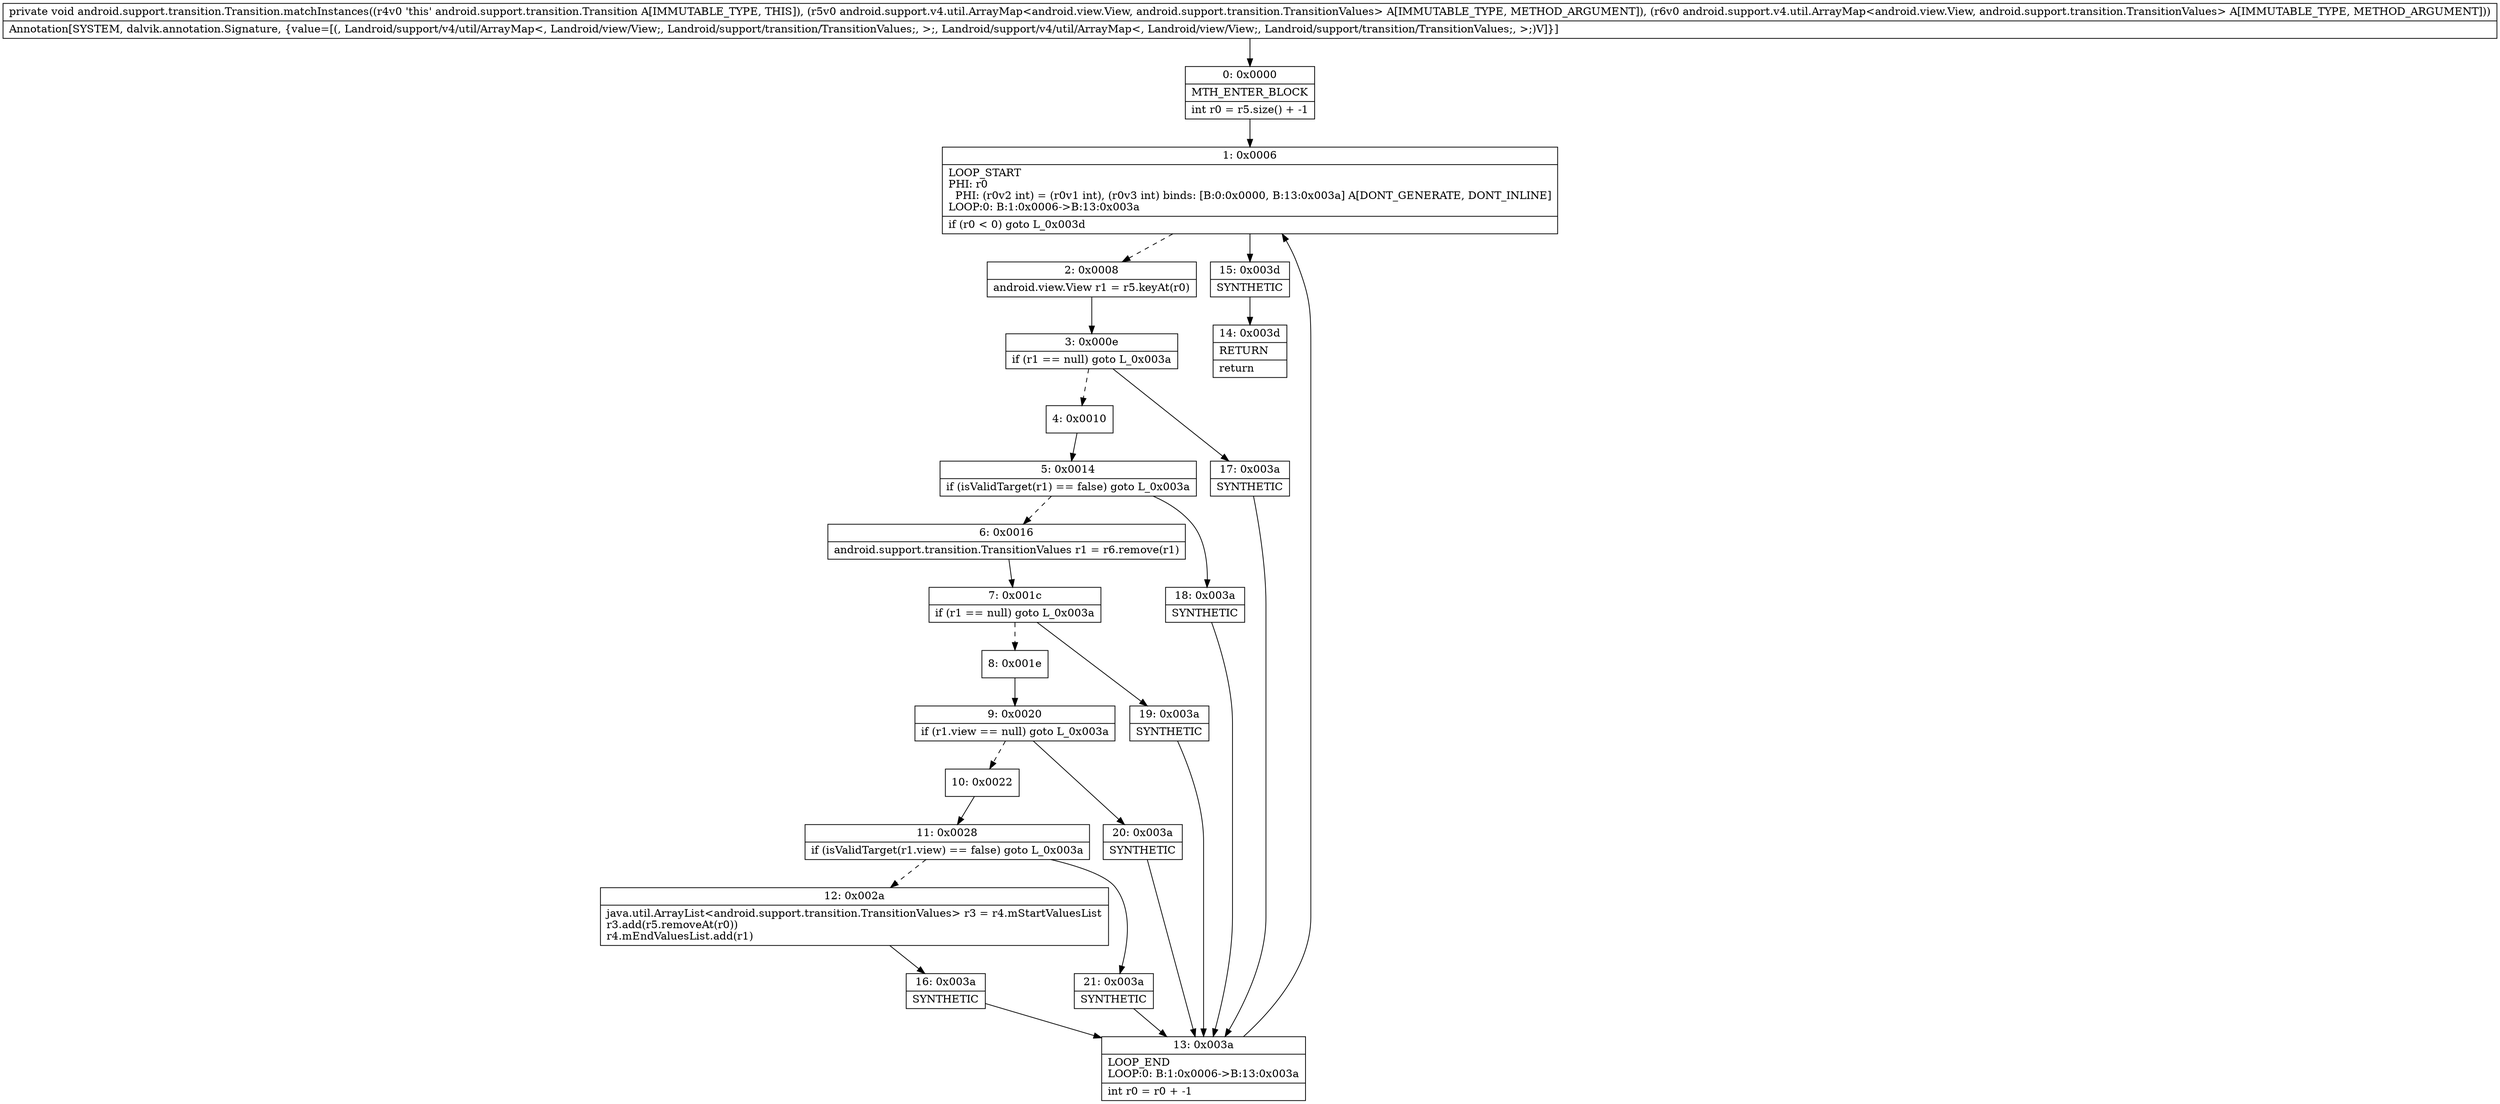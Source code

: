 digraph "CFG forandroid.support.transition.Transition.matchInstances(Landroid\/support\/v4\/util\/ArrayMap;Landroid\/support\/v4\/util\/ArrayMap;)V" {
Node_0 [shape=record,label="{0\:\ 0x0000|MTH_ENTER_BLOCK\l|int r0 = r5.size() + \-1\l}"];
Node_1 [shape=record,label="{1\:\ 0x0006|LOOP_START\lPHI: r0 \l  PHI: (r0v2 int) = (r0v1 int), (r0v3 int) binds: [B:0:0x0000, B:13:0x003a] A[DONT_GENERATE, DONT_INLINE]\lLOOP:0: B:1:0x0006\-\>B:13:0x003a\l|if (r0 \< 0) goto L_0x003d\l}"];
Node_2 [shape=record,label="{2\:\ 0x0008|android.view.View r1 = r5.keyAt(r0)\l}"];
Node_3 [shape=record,label="{3\:\ 0x000e|if (r1 == null) goto L_0x003a\l}"];
Node_4 [shape=record,label="{4\:\ 0x0010}"];
Node_5 [shape=record,label="{5\:\ 0x0014|if (isValidTarget(r1) == false) goto L_0x003a\l}"];
Node_6 [shape=record,label="{6\:\ 0x0016|android.support.transition.TransitionValues r1 = r6.remove(r1)\l}"];
Node_7 [shape=record,label="{7\:\ 0x001c|if (r1 == null) goto L_0x003a\l}"];
Node_8 [shape=record,label="{8\:\ 0x001e}"];
Node_9 [shape=record,label="{9\:\ 0x0020|if (r1.view == null) goto L_0x003a\l}"];
Node_10 [shape=record,label="{10\:\ 0x0022}"];
Node_11 [shape=record,label="{11\:\ 0x0028|if (isValidTarget(r1.view) == false) goto L_0x003a\l}"];
Node_12 [shape=record,label="{12\:\ 0x002a|java.util.ArrayList\<android.support.transition.TransitionValues\> r3 = r4.mStartValuesList\lr3.add(r5.removeAt(r0))\lr4.mEndValuesList.add(r1)\l}"];
Node_13 [shape=record,label="{13\:\ 0x003a|LOOP_END\lLOOP:0: B:1:0x0006\-\>B:13:0x003a\l|int r0 = r0 + \-1\l}"];
Node_14 [shape=record,label="{14\:\ 0x003d|RETURN\l|return\l}"];
Node_15 [shape=record,label="{15\:\ 0x003d|SYNTHETIC\l}"];
Node_16 [shape=record,label="{16\:\ 0x003a|SYNTHETIC\l}"];
Node_17 [shape=record,label="{17\:\ 0x003a|SYNTHETIC\l}"];
Node_18 [shape=record,label="{18\:\ 0x003a|SYNTHETIC\l}"];
Node_19 [shape=record,label="{19\:\ 0x003a|SYNTHETIC\l}"];
Node_20 [shape=record,label="{20\:\ 0x003a|SYNTHETIC\l}"];
Node_21 [shape=record,label="{21\:\ 0x003a|SYNTHETIC\l}"];
MethodNode[shape=record,label="{private void android.support.transition.Transition.matchInstances((r4v0 'this' android.support.transition.Transition A[IMMUTABLE_TYPE, THIS]), (r5v0 android.support.v4.util.ArrayMap\<android.view.View, android.support.transition.TransitionValues\> A[IMMUTABLE_TYPE, METHOD_ARGUMENT]), (r6v0 android.support.v4.util.ArrayMap\<android.view.View, android.support.transition.TransitionValues\> A[IMMUTABLE_TYPE, METHOD_ARGUMENT]))  | Annotation[SYSTEM, dalvik.annotation.Signature, \{value=[(, Landroid\/support\/v4\/util\/ArrayMap\<, Landroid\/view\/View;, Landroid\/support\/transition\/TransitionValues;, \>;, Landroid\/support\/v4\/util\/ArrayMap\<, Landroid\/view\/View;, Landroid\/support\/transition\/TransitionValues;, \>;)V]\}]\l}"];
MethodNode -> Node_0;
Node_0 -> Node_1;
Node_1 -> Node_2[style=dashed];
Node_1 -> Node_15;
Node_2 -> Node_3;
Node_3 -> Node_4[style=dashed];
Node_3 -> Node_17;
Node_4 -> Node_5;
Node_5 -> Node_6[style=dashed];
Node_5 -> Node_18;
Node_6 -> Node_7;
Node_7 -> Node_8[style=dashed];
Node_7 -> Node_19;
Node_8 -> Node_9;
Node_9 -> Node_10[style=dashed];
Node_9 -> Node_20;
Node_10 -> Node_11;
Node_11 -> Node_12[style=dashed];
Node_11 -> Node_21;
Node_12 -> Node_16;
Node_13 -> Node_1;
Node_15 -> Node_14;
Node_16 -> Node_13;
Node_17 -> Node_13;
Node_18 -> Node_13;
Node_19 -> Node_13;
Node_20 -> Node_13;
Node_21 -> Node_13;
}

